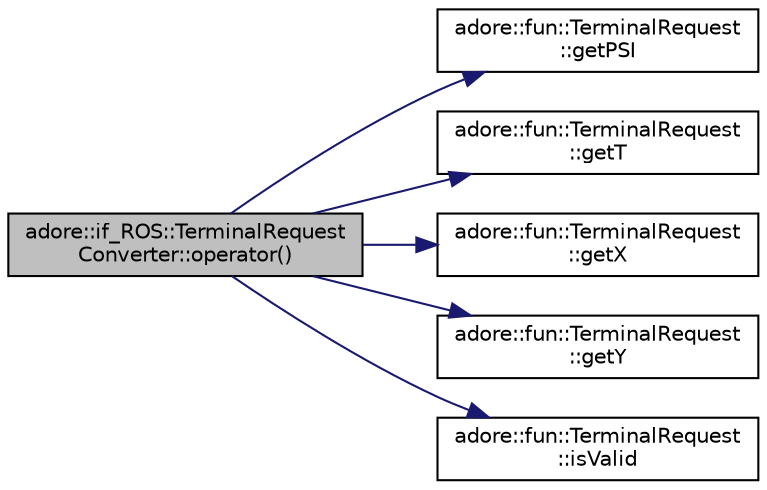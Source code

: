 digraph "adore::if_ROS::TerminalRequestConverter::operator()"
{
 // LATEX_PDF_SIZE
  edge [fontname="Helvetica",fontsize="10",labelfontname="Helvetica",labelfontsize="10"];
  node [fontname="Helvetica",fontsize="10",shape=record];
  rankdir="LR";
  Node1 [label="adore::if_ROS::TerminalRequest\lConverter::operator()",height=0.2,width=0.4,color="black", fillcolor="grey75", style="filled", fontcolor="black",tooltip=" "];
  Node1 -> Node2 [color="midnightblue",fontsize="10",style="solid",fontname="Helvetica"];
  Node2 [label="adore::fun::TerminalRequest\l::getPSI",height=0.2,width=0.4,color="black", fillcolor="white", style="filled",URL="$classadore_1_1fun_1_1TerminalRequest.html#a03afcd5c40682804cc4989ab1b234425",tooltip=" "];
  Node1 -> Node3 [color="midnightblue",fontsize="10",style="solid",fontname="Helvetica"];
  Node3 [label="adore::fun::TerminalRequest\l::getT",height=0.2,width=0.4,color="black", fillcolor="white", style="filled",URL="$classadore_1_1fun_1_1TerminalRequest.html#a5f60643b13a52895ea088ffa971decc5",tooltip=" "];
  Node1 -> Node4 [color="midnightblue",fontsize="10",style="solid",fontname="Helvetica"];
  Node4 [label="adore::fun::TerminalRequest\l::getX",height=0.2,width=0.4,color="black", fillcolor="white", style="filled",URL="$classadore_1_1fun_1_1TerminalRequest.html#aa8be83d1113460299e605fe12eb7465a",tooltip=" "];
  Node1 -> Node5 [color="midnightblue",fontsize="10",style="solid",fontname="Helvetica"];
  Node5 [label="adore::fun::TerminalRequest\l::getY",height=0.2,width=0.4,color="black", fillcolor="white", style="filled",URL="$classadore_1_1fun_1_1TerminalRequest.html#a26279fc09e29c5ad9331c119a43c0896",tooltip=" "];
  Node1 -> Node6 [color="midnightblue",fontsize="10",style="solid",fontname="Helvetica"];
  Node6 [label="adore::fun::TerminalRequest\l::isValid",height=0.2,width=0.4,color="black", fillcolor="white", style="filled",URL="$classadore_1_1fun_1_1TerminalRequest.html#ae9312fdab3704c1753a783e5a09cdd61",tooltip=" "];
}
